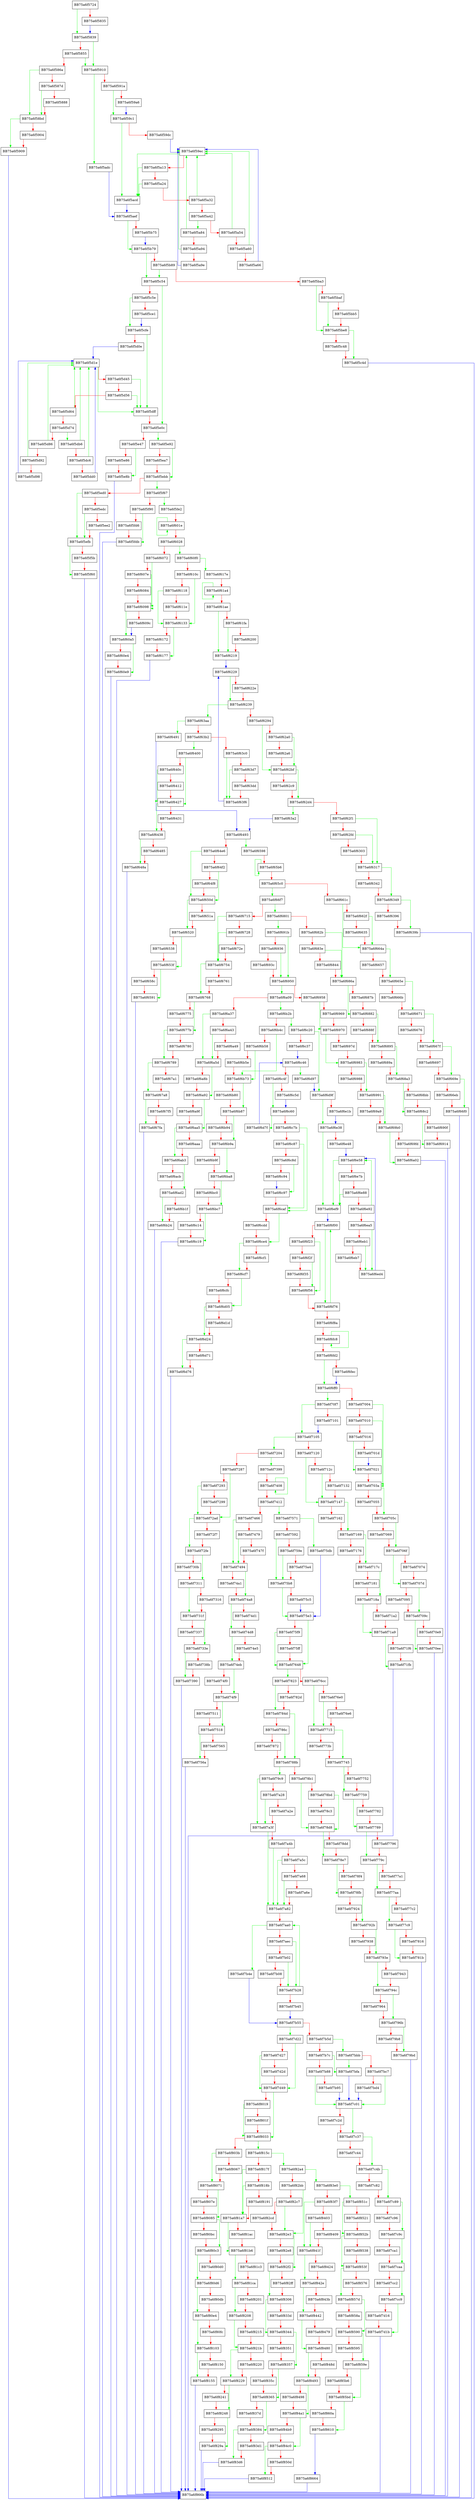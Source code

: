 digraph StartSandbox {
  node [shape="box"];
  graph [splines=ortho];
  BB75a6f5724 -> BB75a6f5839 [color="green"];
  BB75a6f5724 -> BB75a6f5835 [color="red"];
  BB75a6f5835 -> BB75a6f5839 [color="blue"];
  BB75a6f5839 -> BB75a6f5910 [color="green"];
  BB75a6f5839 -> BB75a6f5855 [color="red"];
  BB75a6f5855 -> BB75a6f5910 [color="green"];
  BB75a6f5855 -> BB75a6f586a [color="red"];
  BB75a6f586a -> BB75a6f58bd [color="green"];
  BB75a6f586a -> BB75a6f587d [color="red"];
  BB75a6f587d -> BB75a6f58bd [color="green"];
  BB75a6f587d -> BB75a6f5888 [color="red"];
  BB75a6f5888 -> BB75a6f58bd [color="red"];
  BB75a6f58bd -> BB75a6f5909 [color="green"];
  BB75a6f58bd -> BB75a6f5904 [color="red"];
  BB75a6f5904 -> BB75a6f5909 [color="red"];
  BB75a6f5909 -> BB75a6f866b [color="blue"];
  BB75a6f5910 -> BB75a6f5adc [color="green"];
  BB75a6f5910 -> BB75a6f591a [color="red"];
  BB75a6f591a -> BB75a6f59c1 [color="green"];
  BB75a6f591a -> BB75a6f59a6 [color="red"];
  BB75a6f59a6 -> BB75a6f59c1 [color="blue"];
  BB75a6f59c1 -> BB75a6f5acd [color="green"];
  BB75a6f59c1 -> BB75a6f59dc [color="red"];
  BB75a6f59dc -> BB75a6f59ec [color="blue"];
  BB75a6f59ec -> BB75a6f5acd [color="green"];
  BB75a6f59ec -> BB75a6f5a13 [color="red"];
  BB75a6f5a13 -> BB75a6f5acd [color="green"];
  BB75a6f5a13 -> BB75a6f5a24 [color="red"];
  BB75a6f5a24 -> BB75a6f5acd [color="green"];
  BB75a6f5a24 -> BB75a6f5a32 [color="red"];
  BB75a6f5a32 -> BB75a6f59ec [color="green"];
  BB75a6f5a32 -> BB75a6f5a42 [color="red"];
  BB75a6f5a42 -> BB75a6f5a84 [color="green"];
  BB75a6f5a42 -> BB75a6f5a54 [color="red"];
  BB75a6f5a54 -> BB75a6f59ec [color="green"];
  BB75a6f5a54 -> BB75a6f5a60 [color="red"];
  BB75a6f5a60 -> BB75a6f59ec [color="green"];
  BB75a6f5a60 -> BB75a6f5a66 [color="red"];
  BB75a6f5a66 -> BB75a6f59ec [color="blue"];
  BB75a6f5a84 -> BB75a6f59ec [color="green"];
  BB75a6f5a84 -> BB75a6f5a94 [color="red"];
  BB75a6f5a94 -> BB75a6f59ec [color="green"];
  BB75a6f5a94 -> BB75a6f5a9e [color="red"];
  BB75a6f5a9e -> BB75a6f59ec [color="blue"];
  BB75a6f5acd -> BB75a6f5aef [color="blue"];
  BB75a6f5adc -> BB75a6f5aef [color="blue"];
  BB75a6f5aef -> BB75a6f5b79 [color="green"];
  BB75a6f5aef -> BB75a6f5b75 [color="red"];
  BB75a6f5b75 -> BB75a6f5b79 [color="blue"];
  BB75a6f5b79 -> BB75a6f5c54 [color="green"];
  BB75a6f5b79 -> BB75a6f5b89 [color="red"];
  BB75a6f5b89 -> BB75a6f5c54 [color="green"];
  BB75a6f5b89 -> BB75a6f5ba3 [color="red"];
  BB75a6f5ba3 -> BB75a6f5be8 [color="green"];
  BB75a6f5ba3 -> BB75a6f5baf [color="red"];
  BB75a6f5baf -> BB75a6f5be8 [color="green"];
  BB75a6f5baf -> BB75a6f5bb5 [color="red"];
  BB75a6f5bb5 -> BB75a6f5be8 [color="red"];
  BB75a6f5be8 -> BB75a6f5c4d [color="green"];
  BB75a6f5be8 -> BB75a6f5c48 [color="red"];
  BB75a6f5c48 -> BB75a6f5c4d [color="red"];
  BB75a6f5c4d -> BB75a6f866b [color="blue"];
  BB75a6f5c54 -> BB75a6f5e0c [color="green"];
  BB75a6f5c54 -> BB75a6f5c5e [color="red"];
  BB75a6f5c5e -> BB75a6f5cfe [color="green"];
  BB75a6f5c5e -> BB75a6f5ce1 [color="red"];
  BB75a6f5ce1 -> BB75a6f5cfe [color="blue"];
  BB75a6f5cfe -> BB75a6f5dff [color="green"];
  BB75a6f5cfe -> BB75a6f5d0e [color="red"];
  BB75a6f5d0e -> BB75a6f5d1e [color="blue"];
  BB75a6f5d1e -> BB75a6f5dff [color="green"];
  BB75a6f5d1e -> BB75a6f5d45 [color="red"];
  BB75a6f5d45 -> BB75a6f5dff [color="green"];
  BB75a6f5d45 -> BB75a6f5d56 [color="red"];
  BB75a6f5d56 -> BB75a6f5dff [color="green"];
  BB75a6f5d56 -> BB75a6f5d64 [color="red"];
  BB75a6f5d64 -> BB75a6f5d1e [color="green"];
  BB75a6f5d64 -> BB75a6f5d74 [color="red"];
  BB75a6f5d74 -> BB75a6f5db6 [color="green"];
  BB75a6f5d74 -> BB75a6f5d86 [color="red"];
  BB75a6f5d86 -> BB75a6f5d1e [color="green"];
  BB75a6f5d86 -> BB75a6f5d92 [color="red"];
  BB75a6f5d92 -> BB75a6f5d1e [color="green"];
  BB75a6f5d92 -> BB75a6f5d98 [color="red"];
  BB75a6f5d98 -> BB75a6f5d1e [color="blue"];
  BB75a6f5db6 -> BB75a6f5d1e [color="green"];
  BB75a6f5db6 -> BB75a6f5dc6 [color="red"];
  BB75a6f5dc6 -> BB75a6f5d1e [color="green"];
  BB75a6f5dc6 -> BB75a6f5dd0 [color="red"];
  BB75a6f5dd0 -> BB75a6f5d1e [color="blue"];
  BB75a6f5dff -> BB75a6f5e0c [color="red"];
  BB75a6f5e0c -> BB75a6f5e92 [color="green"];
  BB75a6f5e0c -> BB75a6f5e47 [color="red"];
  BB75a6f5e47 -> BB75a6f5e8b [color="green"];
  BB75a6f5e47 -> BB75a6f5e86 [color="red"];
  BB75a6f5e86 -> BB75a6f5e8b [color="red"];
  BB75a6f5e8b -> BB75a6f866b [color="blue"];
  BB75a6f5e92 -> BB75a6f5ebb [color="green"];
  BB75a6f5e92 -> BB75a6f5ea7 [color="red"];
  BB75a6f5ea7 -> BB75a6f5ebb [color="red"];
  BB75a6f5ebb -> BB75a6f5f67 [color="green"];
  BB75a6f5ebb -> BB75a6f5ed0 [color="red"];
  BB75a6f5ed0 -> BB75a6f5efb [color="green"];
  BB75a6f5ed0 -> BB75a6f5edc [color="red"];
  BB75a6f5edc -> BB75a6f5efb [color="green"];
  BB75a6f5edc -> BB75a6f5ee2 [color="red"];
  BB75a6f5ee2 -> BB75a6f5efb [color="red"];
  BB75a6f5efb -> BB75a6f5f60 [color="green"];
  BB75a6f5efb -> BB75a6f5f5b [color="red"];
  BB75a6f5f5b -> BB75a6f5f60 [color="red"];
  BB75a6f5f60 -> BB75a6f866b [color="blue"];
  BB75a6f5f67 -> BB75a6f5fe2 [color="green"];
  BB75a6f5f67 -> BB75a6f5f90 [color="red"];
  BB75a6f5f90 -> BB75a6f5fdb [color="green"];
  BB75a6f5f90 -> BB75a6f5fd6 [color="red"];
  BB75a6f5fd6 -> BB75a6f5fdb [color="red"];
  BB75a6f5fdb -> BB75a6f866b [color="blue"];
  BB75a6f5fe2 -> BB75a6f601e [color="red"];
  BB75a6f601e -> BB75a6f601e [color="green"];
  BB75a6f601e -> BB75a6f6028 [color="red"];
  BB75a6f6028 -> BB75a6f60f0 [color="green"];
  BB75a6f6028 -> BB75a6f6072 [color="red"];
  BB75a6f6072 -> BB75a6f6098 [color="green"];
  BB75a6f6072 -> BB75a6f607e [color="red"];
  BB75a6f607e -> BB75a6f6098 [color="green"];
  BB75a6f607e -> BB75a6f6084 [color="red"];
  BB75a6f6084 -> BB75a6f6098 [color="red"];
  BB75a6f6098 -> BB75a6f60a5 [color="green"];
  BB75a6f6098 -> BB75a6f609c [color="red"];
  BB75a6f609c -> BB75a6f60a5 [color="blue"];
  BB75a6f60a5 -> BB75a6f60e9 [color="green"];
  BB75a6f60a5 -> BB75a6f60e4 [color="red"];
  BB75a6f60e4 -> BB75a6f60e9 [color="red"];
  BB75a6f60e9 -> BB75a6f866b [color="blue"];
  BB75a6f60f0 -> BB75a6f617e [color="green"];
  BB75a6f60f0 -> BB75a6f610c [color="red"];
  BB75a6f610c -> BB75a6f6133 [color="green"];
  BB75a6f610c -> BB75a6f6118 [color="red"];
  BB75a6f6118 -> BB75a6f6133 [color="green"];
  BB75a6f6118 -> BB75a6f611e [color="red"];
  BB75a6f611e -> BB75a6f6133 [color="red"];
  BB75a6f6133 -> BB75a6f6177 [color="green"];
  BB75a6f6133 -> BB75a6f6172 [color="red"];
  BB75a6f6172 -> BB75a6f6177 [color="red"];
  BB75a6f6177 -> BB75a6f866b [color="blue"];
  BB75a6f617e -> BB75a6f61a4 [color="red"];
  BB75a6f61a4 -> BB75a6f61a4 [color="green"];
  BB75a6f61a4 -> BB75a6f61ae [color="red"];
  BB75a6f61ae -> BB75a6f6219 [color="green"];
  BB75a6f61ae -> BB75a6f61fa [color="red"];
  BB75a6f61fa -> BB75a6f6219 [color="green"];
  BB75a6f61fa -> BB75a6f6200 [color="red"];
  BB75a6f6200 -> BB75a6f6219 [color="red"];
  BB75a6f6219 -> BB75a6f6229 [color="blue"];
  BB75a6f6229 -> BB75a6f6239 [color="green"];
  BB75a6f6229 -> BB75a6f622e [color="red"];
  BB75a6f622e -> BB75a6f6239 [color="red"];
  BB75a6f6239 -> BB75a6f63aa [color="green"];
  BB75a6f6239 -> BB75a6f6294 [color="red"];
  BB75a6f6294 -> BB75a6f62bf [color="green"];
  BB75a6f6294 -> BB75a6f62a0 [color="red"];
  BB75a6f62a0 -> BB75a6f62bf [color="green"];
  BB75a6f62a0 -> BB75a6f62a6 [color="red"];
  BB75a6f62a6 -> BB75a6f62bf [color="red"];
  BB75a6f62bf -> BB75a6f62d4 [color="green"];
  BB75a6f62bf -> BB75a6f62c9 [color="red"];
  BB75a6f62c9 -> BB75a6f62d4 [color="red"];
  BB75a6f62d4 -> BB75a6f63a2 [color="green"];
  BB75a6f62d4 -> BB75a6f62f1 [color="red"];
  BB75a6f62f1 -> BB75a6f6317 [color="green"];
  BB75a6f62f1 -> BB75a6f62fd [color="red"];
  BB75a6f62fd -> BB75a6f6317 [color="green"];
  BB75a6f62fd -> BB75a6f6303 [color="red"];
  BB75a6f6303 -> BB75a6f6317 [color="red"];
  BB75a6f6317 -> BB75a6f6349 [color="green"];
  BB75a6f6317 -> BB75a6f6342 [color="red"];
  BB75a6f6342 -> BB75a6f6349 [color="red"];
  BB75a6f6349 -> BB75a6f639b [color="green"];
  BB75a6f6349 -> BB75a6f6396 [color="red"];
  BB75a6f6396 -> BB75a6f639b [color="red"];
  BB75a6f639b -> BB75a6f866b [color="blue"];
  BB75a6f63a2 -> BB75a6f6493 [color="blue"];
  BB75a6f63aa -> BB75a6f6491 [color="green"];
  BB75a6f63aa -> BB75a6f63b2 [color="red"];
  BB75a6f63b2 -> BB75a6f6400 [color="green"];
  BB75a6f63b2 -> BB75a6f63c0 [color="red"];
  BB75a6f63c0 -> BB75a6f63f6 [color="green"];
  BB75a6f63c0 -> BB75a6f63d7 [color="red"];
  BB75a6f63d7 -> BB75a6f63f6 [color="green"];
  BB75a6f63d7 -> BB75a6f63dd [color="red"];
  BB75a6f63dd -> BB75a6f63f6 [color="red"];
  BB75a6f63f6 -> BB75a6f6229 [color="blue"];
  BB75a6f6400 -> BB75a6f6427 [color="green"];
  BB75a6f6400 -> BB75a6f640c [color="red"];
  BB75a6f640c -> BB75a6f6427 [color="green"];
  BB75a6f640c -> BB75a6f6412 [color="red"];
  BB75a6f6412 -> BB75a6f6427 [color="red"];
  BB75a6f6427 -> BB75a6f6438 [color="green"];
  BB75a6f6427 -> BB75a6f6431 [color="red"];
  BB75a6f6431 -> BB75a6f6438 [color="red"];
  BB75a6f6438 -> BB75a6f648a [color="green"];
  BB75a6f6438 -> BB75a6f6485 [color="red"];
  BB75a6f6485 -> BB75a6f648a [color="red"];
  BB75a6f648a -> BB75a6f866b [color="blue"];
  BB75a6f6491 -> BB75a6f6493 [color="blue"];
  BB75a6f6493 -> BB75a6f6598 [color="green"];
  BB75a6f6493 -> BB75a6f64e6 [color="red"];
  BB75a6f64e6 -> BB75a6f650d [color="green"];
  BB75a6f64e6 -> BB75a6f64f2 [color="red"];
  BB75a6f64f2 -> BB75a6f650d [color="green"];
  BB75a6f64f2 -> BB75a6f64f8 [color="red"];
  BB75a6f64f8 -> BB75a6f650d [color="red"];
  BB75a6f650d -> BB75a6f6520 [color="green"];
  BB75a6f650d -> BB75a6f651a [color="red"];
  BB75a6f651a -> BB75a6f6520 [color="red"];
  BB75a6f6520 -> BB75a6f653f [color="green"];
  BB75a6f6520 -> BB75a6f6538 [color="red"];
  BB75a6f6538 -> BB75a6f653f [color="red"];
  BB75a6f653f -> BB75a6f6591 [color="green"];
  BB75a6f653f -> BB75a6f658c [color="red"];
  BB75a6f658c -> BB75a6f6591 [color="red"];
  BB75a6f6591 -> BB75a6f866b [color="blue"];
  BB75a6f6598 -> BB75a6f65b6 [color="red"];
  BB75a6f65b6 -> BB75a6f65b6 [color="green"];
  BB75a6f65b6 -> BB75a6f65c0 [color="red"];
  BB75a6f65c0 -> BB75a6f66f7 [color="green"];
  BB75a6f65c0 -> BB75a6f661c [color="red"];
  BB75a6f661c -> BB75a6f664a [color="green"];
  BB75a6f661c -> BB75a6f662f [color="red"];
  BB75a6f662f -> BB75a6f664a [color="green"];
  BB75a6f662f -> BB75a6f6635 [color="red"];
  BB75a6f6635 -> BB75a6f664a [color="red"];
  BB75a6f664a -> BB75a6f665e [color="green"];
  BB75a6f664a -> BB75a6f6657 [color="red"];
  BB75a6f6657 -> BB75a6f665e [color="red"];
  BB75a6f665e -> BB75a6f6671 [color="green"];
  BB75a6f665e -> BB75a6f666b [color="red"];
  BB75a6f666b -> BB75a6f6671 [color="red"];
  BB75a6f6671 -> BB75a6f667f [color="green"];
  BB75a6f6671 -> BB75a6f6676 [color="red"];
  BB75a6f6676 -> BB75a6f667f [color="red"];
  BB75a6f667f -> BB75a6f669e [color="green"];
  BB75a6f667f -> BB75a6f6697 [color="red"];
  BB75a6f6697 -> BB75a6f669e [color="red"];
  BB75a6f669e -> BB75a6f66f0 [color="green"];
  BB75a6f669e -> BB75a6f66eb [color="red"];
  BB75a6f66eb -> BB75a6f66f0 [color="red"];
  BB75a6f66f0 -> BB75a6f866b [color="blue"];
  BB75a6f66f7 -> BB75a6f6801 [color="green"];
  BB75a6f66f7 -> BB75a6f6715 [color="red"];
  BB75a6f6715 -> BB75a6f6754 [color="green"];
  BB75a6f6715 -> BB75a6f6728 [color="red"];
  BB75a6f6728 -> BB75a6f6754 [color="green"];
  BB75a6f6728 -> BB75a6f672e [color="red"];
  BB75a6f672e -> BB75a6f6754 [color="red"];
  BB75a6f6754 -> BB75a6f6768 [color="green"];
  BB75a6f6754 -> BB75a6f6761 [color="red"];
  BB75a6f6761 -> BB75a6f6768 [color="red"];
  BB75a6f6768 -> BB75a6f677b [color="green"];
  BB75a6f6768 -> BB75a6f6775 [color="red"];
  BB75a6f6775 -> BB75a6f677b [color="red"];
  BB75a6f677b -> BB75a6f6789 [color="green"];
  BB75a6f677b -> BB75a6f6780 [color="red"];
  BB75a6f6780 -> BB75a6f6789 [color="red"];
  BB75a6f6789 -> BB75a6f67a8 [color="green"];
  BB75a6f6789 -> BB75a6f67a1 [color="red"];
  BB75a6f67a1 -> BB75a6f67a8 [color="red"];
  BB75a6f67a8 -> BB75a6f67fa [color="green"];
  BB75a6f67a8 -> BB75a6f67f5 [color="red"];
  BB75a6f67f5 -> BB75a6f67fa [color="red"];
  BB75a6f67fa -> BB75a6f866b [color="blue"];
  BB75a6f6801 -> BB75a6f691b [color="green"];
  BB75a6f6801 -> BB75a6f682b [color="red"];
  BB75a6f682b -> BB75a6f686a [color="green"];
  BB75a6f682b -> BB75a6f683e [color="red"];
  BB75a6f683e -> BB75a6f686a [color="green"];
  BB75a6f683e -> BB75a6f6844 [color="red"];
  BB75a6f6844 -> BB75a6f686a [color="red"];
  BB75a6f686a -> BB75a6f6882 [color="green"];
  BB75a6f686a -> BB75a6f687b [color="red"];
  BB75a6f687b -> BB75a6f6882 [color="red"];
  BB75a6f6882 -> BB75a6f6895 [color="green"];
  BB75a6f6882 -> BB75a6f688f [color="red"];
  BB75a6f688f -> BB75a6f6895 [color="red"];
  BB75a6f6895 -> BB75a6f68a3 [color="green"];
  BB75a6f6895 -> BB75a6f689a [color="red"];
  BB75a6f689a -> BB75a6f68a3 [color="red"];
  BB75a6f68a3 -> BB75a6f68c2 [color="green"];
  BB75a6f68a3 -> BB75a6f68bb [color="red"];
  BB75a6f68bb -> BB75a6f68c2 [color="red"];
  BB75a6f68c2 -> BB75a6f6914 [color="green"];
  BB75a6f68c2 -> BB75a6f690f [color="red"];
  BB75a6f690f -> BB75a6f6914 [color="red"];
  BB75a6f6914 -> BB75a6f866b [color="blue"];
  BB75a6f691b -> BB75a6f6950 [color="green"];
  BB75a6f691b -> BB75a6f6936 [color="red"];
  BB75a6f6936 -> BB75a6f6950 [color="green"];
  BB75a6f6936 -> BB75a6f693c [color="red"];
  BB75a6f693c -> BB75a6f6950 [color="red"];
  BB75a6f6950 -> BB75a6f6a09 [color="green"];
  BB75a6f6950 -> BB75a6f6958 [color="red"];
  BB75a6f6958 -> BB75a6f6970 [color="green"];
  BB75a6f6958 -> BB75a6f6969 [color="red"];
  BB75a6f6969 -> BB75a6f6970 [color="red"];
  BB75a6f6970 -> BB75a6f6983 [color="green"];
  BB75a6f6970 -> BB75a6f697d [color="red"];
  BB75a6f697d -> BB75a6f6983 [color="red"];
  BB75a6f6983 -> BB75a6f6991 [color="green"];
  BB75a6f6983 -> BB75a6f6988 [color="red"];
  BB75a6f6988 -> BB75a6f6991 [color="red"];
  BB75a6f6991 -> BB75a6f69b0 [color="green"];
  BB75a6f6991 -> BB75a6f69a9 [color="red"];
  BB75a6f69a9 -> BB75a6f69b0 [color="red"];
  BB75a6f69b0 -> BB75a6f6a02 [color="green"];
  BB75a6f69b0 -> BB75a6f69fd [color="red"];
  BB75a6f69fd -> BB75a6f6a02 [color="red"];
  BB75a6f6a02 -> BB75a6f866b [color="blue"];
  BB75a6f6a09 -> BB75a6f6b2b [color="green"];
  BB75a6f6a09 -> BB75a6f6a37 [color="red"];
  BB75a6f6a37 -> BB75a6f6a5d [color="green"];
  BB75a6f6a37 -> BB75a6f6a43 [color="red"];
  BB75a6f6a43 -> BB75a6f6a5d [color="green"];
  BB75a6f6a43 -> BB75a6f6a49 [color="red"];
  BB75a6f6a49 -> BB75a6f6a5d [color="red"];
  BB75a6f6a5d -> BB75a6f6a92 [color="green"];
  BB75a6f6a5d -> BB75a6f6a8b [color="red"];
  BB75a6f6a8b -> BB75a6f6a92 [color="red"];
  BB75a6f6a92 -> BB75a6f6aa5 [color="green"];
  BB75a6f6a92 -> BB75a6f6a9f [color="red"];
  BB75a6f6a9f -> BB75a6f6aa5 [color="red"];
  BB75a6f6aa5 -> BB75a6f6ab3 [color="green"];
  BB75a6f6aa5 -> BB75a6f6aaa [color="red"];
  BB75a6f6aaa -> BB75a6f6ab3 [color="red"];
  BB75a6f6ab3 -> BB75a6f6ad2 [color="green"];
  BB75a6f6ab3 -> BB75a6f6acb [color="red"];
  BB75a6f6acb -> BB75a6f6ad2 [color="red"];
  BB75a6f6ad2 -> BB75a6f6b24 [color="green"];
  BB75a6f6ad2 -> BB75a6f6b1f [color="red"];
  BB75a6f6b1f -> BB75a6f6b24 [color="red"];
  BB75a6f6b24 -> BB75a6f866b [color="blue"];
  BB75a6f6b2b -> BB75a6f6c20 [color="green"];
  BB75a6f6b2b -> BB75a6f6b4c [color="red"];
  BB75a6f6b4c -> BB75a6f6b73 [color="green"];
  BB75a6f6b4c -> BB75a6f6b58 [color="red"];
  BB75a6f6b58 -> BB75a6f6b73 [color="green"];
  BB75a6f6b58 -> BB75a6f6b5e [color="red"];
  BB75a6f6b5e -> BB75a6f6b73 [color="red"];
  BB75a6f6b73 -> BB75a6f6b87 [color="green"];
  BB75a6f6b73 -> BB75a6f6b80 [color="red"];
  BB75a6f6b80 -> BB75a6f6b87 [color="red"];
  BB75a6f6b87 -> BB75a6f6b9a [color="green"];
  BB75a6f6b87 -> BB75a6f6b94 [color="red"];
  BB75a6f6b94 -> BB75a6f6b9a [color="red"];
  BB75a6f6b9a -> BB75a6f6ba8 [color="green"];
  BB75a6f6b9a -> BB75a6f6b9f [color="red"];
  BB75a6f6b9f -> BB75a6f6ba8 [color="red"];
  BB75a6f6ba8 -> BB75a6f6bc7 [color="green"];
  BB75a6f6ba8 -> BB75a6f6bc0 [color="red"];
  BB75a6f6bc0 -> BB75a6f6bc7 [color="red"];
  BB75a6f6bc7 -> BB75a6f6c19 [color="green"];
  BB75a6f6bc7 -> BB75a6f6c14 [color="red"];
  BB75a6f6c14 -> BB75a6f6c19 [color="red"];
  BB75a6f6c19 -> BB75a6f866b [color="blue"];
  BB75a6f6c20 -> BB75a6f6d9f [color="green"];
  BB75a6f6c20 -> BB75a6f6c37 [color="red"];
  BB75a6f6c37 -> BB75a6f6c46 [color="blue"];
  BB75a6f6c46 -> BB75a6f6d97 [color="green"];
  BB75a6f6c46 -> BB75a6f6c4f [color="red"];
  BB75a6f6c4f -> BB75a6f6c60 [color="green"];
  BB75a6f6c4f -> BB75a6f6c5d [color="red"];
  BB75a6f6c5d -> BB75a6f6c60 [color="blue"];
  BB75a6f6c60 -> BB75a6f6d7f [color="green"];
  BB75a6f6c60 -> BB75a6f6c7b [color="red"];
  BB75a6f6c7b -> BB75a6f6caf [color="green"];
  BB75a6f6c7b -> BB75a6f6c87 [color="red"];
  BB75a6f6c87 -> BB75a6f6caf [color="green"];
  BB75a6f6c87 -> BB75a6f6c8d [color="red"];
  BB75a6f6c8d -> BB75a6f6c97 [color="green"];
  BB75a6f6c8d -> BB75a6f6c94 [color="red"];
  BB75a6f6c94 -> BB75a6f6c97 [color="blue"];
  BB75a6f6c97 -> BB75a6f6caf [color="red"];
  BB75a6f6caf -> BB75a6f6ce4 [color="green"];
  BB75a6f6caf -> BB75a6f6cdd [color="red"];
  BB75a6f6cdd -> BB75a6f6ce4 [color="red"];
  BB75a6f6ce4 -> BB75a6f6cf7 [color="green"];
  BB75a6f6ce4 -> BB75a6f6cf1 [color="red"];
  BB75a6f6cf1 -> BB75a6f6cf7 [color="red"];
  BB75a6f6cf7 -> BB75a6f6d05 [color="green"];
  BB75a6f6cf7 -> BB75a6f6cfc [color="red"];
  BB75a6f6cfc -> BB75a6f6d05 [color="red"];
  BB75a6f6d05 -> BB75a6f6d24 [color="green"];
  BB75a6f6d05 -> BB75a6f6d1d [color="red"];
  BB75a6f6d1d -> BB75a6f6d24 [color="red"];
  BB75a6f6d24 -> BB75a6f6d76 [color="green"];
  BB75a6f6d24 -> BB75a6f6d71 [color="red"];
  BB75a6f6d71 -> BB75a6f6d76 [color="red"];
  BB75a6f6d76 -> BB75a6f866b [color="blue"];
  BB75a6f6d7f -> BB75a6f6c46 [color="blue"];
  BB75a6f6d97 -> BB75a6f6d9f [color="blue"];
  BB75a6f6d9f -> BB75a6f6e38 [color="green"];
  BB75a6f6d9f -> BB75a6f6e1b [color="red"];
  BB75a6f6e1b -> BB75a6f6e38 [color="blue"];
  BB75a6f6e38 -> BB75a6f6ef9 [color="green"];
  BB75a6f6e38 -> BB75a6f6e48 [color="red"];
  BB75a6f6e48 -> BB75a6f6e58 [color="blue"];
  BB75a6f6e58 -> BB75a6f6ef9 [color="green"];
  BB75a6f6e58 -> BB75a6f6e7b [color="red"];
  BB75a6f6e7b -> BB75a6f6ef9 [color="green"];
  BB75a6f6e7b -> BB75a6f6e88 [color="red"];
  BB75a6f6e88 -> BB75a6f6ef9 [color="green"];
  BB75a6f6e88 -> BB75a6f6e92 [color="red"];
  BB75a6f6e92 -> BB75a6f6e58 [color="green"];
  BB75a6f6e92 -> BB75a6f6ea5 [color="red"];
  BB75a6f6ea5 -> BB75a6f6ed4 [color="green"];
  BB75a6f6ea5 -> BB75a6f6eb1 [color="red"];
  BB75a6f6eb1 -> BB75a6f6ed4 [color="green"];
  BB75a6f6eb1 -> BB75a6f6eb7 [color="red"];
  BB75a6f6eb7 -> BB75a6f6ed4 [color="red"];
  BB75a6f6ed4 -> BB75a6f6e58 [color="blue"];
  BB75a6f6ef9 -> BB75a6f6f00 [color="blue"];
  BB75a6f6f00 -> BB75a6f6f76 [color="green"];
  BB75a6f6f00 -> BB75a6f6f23 [color="red"];
  BB75a6f6f23 -> BB75a6f6f56 [color="green"];
  BB75a6f6f23 -> BB75a6f6f2f [color="red"];
  BB75a6f6f2f -> BB75a6f6f56 [color="green"];
  BB75a6f6f2f -> BB75a6f6f35 [color="red"];
  BB75a6f6f35 -> BB75a6f6f56 [color="red"];
  BB75a6f6f56 -> BB75a6f6f76 [color="red"];
  BB75a6f6f76 -> BB75a6f6f00 [color="green"];
  BB75a6f6f76 -> BB75a6f6f8a [color="red"];
  BB75a6f6f8a -> BB75a6f6fc8 [color="red"];
  BB75a6f6fc8 -> BB75a6f6fc8 [color="green"];
  BB75a6f6fc8 -> BB75a6f6fd2 [color="red"];
  BB75a6f6fd2 -> BB75a6f6ff0 [color="green"];
  BB75a6f6fd2 -> BB75a6f6fec [color="red"];
  BB75a6f6fec -> BB75a6f6ff0 [color="blue"];
  BB75a6f6ff0 -> BB75a6f70f7 [color="green"];
  BB75a6f6ff0 -> BB75a6f7004 [color="red"];
  BB75a6f7004 -> BB75a6f703a [color="green"];
  BB75a6f7004 -> BB75a6f7010 [color="red"];
  BB75a6f7010 -> BB75a6f703a [color="green"];
  BB75a6f7010 -> BB75a6f7016 [color="red"];
  BB75a6f7016 -> BB75a6f7021 [color="green"];
  BB75a6f7016 -> BB75a6f701d [color="red"];
  BB75a6f701d -> BB75a6f7021 [color="blue"];
  BB75a6f7021 -> BB75a6f703a [color="red"];
  BB75a6f703a -> BB75a6f705c [color="green"];
  BB75a6f703a -> BB75a6f7055 [color="red"];
  BB75a6f7055 -> BB75a6f705c [color="red"];
  BB75a6f705c -> BB75a6f706f [color="green"];
  BB75a6f705c -> BB75a6f7069 [color="red"];
  BB75a6f7069 -> BB75a6f706f [color="red"];
  BB75a6f706f -> BB75a6f707d [color="green"];
  BB75a6f706f -> BB75a6f7074 [color="red"];
  BB75a6f7074 -> BB75a6f707d [color="red"];
  BB75a6f707d -> BB75a6f709c [color="green"];
  BB75a6f707d -> BB75a6f7095 [color="red"];
  BB75a6f7095 -> BB75a6f709c [color="red"];
  BB75a6f709c -> BB75a6f70ee [color="green"];
  BB75a6f709c -> BB75a6f70e9 [color="red"];
  BB75a6f70e9 -> BB75a6f70ee [color="red"];
  BB75a6f70ee -> BB75a6f866b [color="blue"];
  BB75a6f70f7 -> BB75a6f7105 [color="green"];
  BB75a6f70f7 -> BB75a6f7101 [color="red"];
  BB75a6f7101 -> BB75a6f7105 [color="blue"];
  BB75a6f7105 -> BB75a6f7204 [color="green"];
  BB75a6f7105 -> BB75a6f7120 [color="red"];
  BB75a6f7120 -> BB75a6f7147 [color="green"];
  BB75a6f7120 -> BB75a6f712c [color="red"];
  BB75a6f712c -> BB75a6f7147 [color="green"];
  BB75a6f712c -> BB75a6f7132 [color="red"];
  BB75a6f7132 -> BB75a6f7147 [color="red"];
  BB75a6f7147 -> BB75a6f7169 [color="green"];
  BB75a6f7147 -> BB75a6f7162 [color="red"];
  BB75a6f7162 -> BB75a6f7169 [color="red"];
  BB75a6f7169 -> BB75a6f717c [color="green"];
  BB75a6f7169 -> BB75a6f7176 [color="red"];
  BB75a6f7176 -> BB75a6f717c [color="red"];
  BB75a6f717c -> BB75a6f718a [color="green"];
  BB75a6f717c -> BB75a6f7181 [color="red"];
  BB75a6f7181 -> BB75a6f718a [color="red"];
  BB75a6f718a -> BB75a6f71a9 [color="green"];
  BB75a6f718a -> BB75a6f71a2 [color="red"];
  BB75a6f71a2 -> BB75a6f71a9 [color="red"];
  BB75a6f71a9 -> BB75a6f71fb [color="green"];
  BB75a6f71a9 -> BB75a6f71f6 [color="red"];
  BB75a6f71f6 -> BB75a6f71fb [color="red"];
  BB75a6f71fb -> BB75a6f866b [color="blue"];
  BB75a6f7204 -> BB75a6f7399 [color="green"];
  BB75a6f7204 -> BB75a6f7287 [color="red"];
  BB75a6f7287 -> BB75a6f72ad [color="green"];
  BB75a6f7287 -> BB75a6f7293 [color="red"];
  BB75a6f7293 -> BB75a6f72ad [color="green"];
  BB75a6f7293 -> BB75a6f7299 [color="red"];
  BB75a6f7299 -> BB75a6f72ad [color="red"];
  BB75a6f72ad -> BB75a6f72fe [color="green"];
  BB75a6f72ad -> BB75a6f72f7 [color="red"];
  BB75a6f72f7 -> BB75a6f72fe [color="red"];
  BB75a6f72fe -> BB75a6f7311 [color="green"];
  BB75a6f72fe -> BB75a6f730b [color="red"];
  BB75a6f730b -> BB75a6f7311 [color="red"];
  BB75a6f7311 -> BB75a6f731f [color="green"];
  BB75a6f7311 -> BB75a6f7316 [color="red"];
  BB75a6f7316 -> BB75a6f731f [color="red"];
  BB75a6f731f -> BB75a6f733e [color="green"];
  BB75a6f731f -> BB75a6f7337 [color="red"];
  BB75a6f7337 -> BB75a6f733e [color="red"];
  BB75a6f733e -> BB75a6f7390 [color="green"];
  BB75a6f733e -> BB75a6f738b [color="red"];
  BB75a6f738b -> BB75a6f7390 [color="red"];
  BB75a6f7390 -> BB75a6f866b [color="blue"];
  BB75a6f7399 -> BB75a6f7408 [color="red"];
  BB75a6f7408 -> BB75a6f7408 [color="green"];
  BB75a6f7408 -> BB75a6f7412 [color="red"];
  BB75a6f7412 -> BB75a6f7571 [color="green"];
  BB75a6f7412 -> BB75a6f7466 [color="red"];
  BB75a6f7466 -> BB75a6f7494 [color="green"];
  BB75a6f7466 -> BB75a6f7479 [color="red"];
  BB75a6f7479 -> BB75a6f7494 [color="green"];
  BB75a6f7479 -> BB75a6f747f [color="red"];
  BB75a6f747f -> BB75a6f7494 [color="red"];
  BB75a6f7494 -> BB75a6f74a8 [color="green"];
  BB75a6f7494 -> BB75a6f74a1 [color="red"];
  BB75a6f74a1 -> BB75a6f74a8 [color="red"];
  BB75a6f74a8 -> BB75a6f74d8 [color="green"];
  BB75a6f74a8 -> BB75a6f74d1 [color="red"];
  BB75a6f74d1 -> BB75a6f74d8 [color="red"];
  BB75a6f74d8 -> BB75a6f74eb [color="green"];
  BB75a6f74d8 -> BB75a6f74e5 [color="red"];
  BB75a6f74e5 -> BB75a6f74eb [color="red"];
  BB75a6f74eb -> BB75a6f74f9 [color="green"];
  BB75a6f74eb -> BB75a6f74f0 [color="red"];
  BB75a6f74f0 -> BB75a6f74f9 [color="red"];
  BB75a6f74f9 -> BB75a6f7518 [color="green"];
  BB75a6f74f9 -> BB75a6f7511 [color="red"];
  BB75a6f7511 -> BB75a6f7518 [color="red"];
  BB75a6f7518 -> BB75a6f756a [color="green"];
  BB75a6f7518 -> BB75a6f7565 [color="red"];
  BB75a6f7565 -> BB75a6f756a [color="red"];
  BB75a6f756a -> BB75a6f866b [color="blue"];
  BB75a6f7571 -> BB75a6f75db [color="green"];
  BB75a6f7571 -> BB75a6f7592 [color="red"];
  BB75a6f7592 -> BB75a6f75b8 [color="green"];
  BB75a6f7592 -> BB75a6f759e [color="red"];
  BB75a6f759e -> BB75a6f75b8 [color="green"];
  BB75a6f759e -> BB75a6f75a4 [color="red"];
  BB75a6f75a4 -> BB75a6f75b8 [color="red"];
  BB75a6f75b8 -> BB75a6f75e3 [color="green"];
  BB75a6f75b8 -> BB75a6f75c5 [color="red"];
  BB75a6f75c5 -> BB75a6f75e3 [color="blue"];
  BB75a6f75db -> BB75a6f75e3 [color="blue"];
  BB75a6f75e3 -> BB75a6f7648 [color="green"];
  BB75a6f75e3 -> BB75a6f75f9 [color="red"];
  BB75a6f75f9 -> BB75a6f7648 [color="green"];
  BB75a6f75f9 -> BB75a6f75ff [color="red"];
  BB75a6f75ff -> BB75a6f7648 [color="red"];
  BB75a6f7648 -> BB75a6f7823 [color="green"];
  BB75a6f7648 -> BB75a6f76cc [color="red"];
  BB75a6f76cc -> BB75a6f7715 [color="green"];
  BB75a6f76cc -> BB75a6f76e0 [color="red"];
  BB75a6f76e0 -> BB75a6f7715 [color="green"];
  BB75a6f76e0 -> BB75a6f76e6 [color="red"];
  BB75a6f76e6 -> BB75a6f7715 [color="red"];
  BB75a6f7715 -> BB75a6f7745 [color="green"];
  BB75a6f7715 -> BB75a6f773b [color="red"];
  BB75a6f773b -> BB75a6f7745 [color="red"];
  BB75a6f7745 -> BB75a6f7759 [color="green"];
  BB75a6f7745 -> BB75a6f7752 [color="red"];
  BB75a6f7752 -> BB75a6f7759 [color="red"];
  BB75a6f7759 -> BB75a6f7789 [color="green"];
  BB75a6f7759 -> BB75a6f7782 [color="red"];
  BB75a6f7782 -> BB75a6f7789 [color="red"];
  BB75a6f7789 -> BB75a6f779c [color="green"];
  BB75a6f7789 -> BB75a6f7796 [color="red"];
  BB75a6f7796 -> BB75a6f779c [color="red"];
  BB75a6f779c -> BB75a6f77aa [color="green"];
  BB75a6f779c -> BB75a6f77a1 [color="red"];
  BB75a6f77a1 -> BB75a6f77aa [color="red"];
  BB75a6f77aa -> BB75a6f77c9 [color="green"];
  BB75a6f77aa -> BB75a6f77c2 [color="red"];
  BB75a6f77c2 -> BB75a6f77c9 [color="red"];
  BB75a6f77c9 -> BB75a6f781b [color="green"];
  BB75a6f77c9 -> BB75a6f7816 [color="red"];
  BB75a6f7816 -> BB75a6f781b [color="red"];
  BB75a6f781b -> BB75a6f866b [color="blue"];
  BB75a6f7823 -> BB75a6f784d [color="green"];
  BB75a6f7823 -> BB75a6f782d [color="red"];
  BB75a6f782d -> BB75a6f784d [color="red"];
  BB75a6f784d -> BB75a6f788b [color="green"];
  BB75a6f784d -> BB75a6f786c [color="red"];
  BB75a6f786c -> BB75a6f788b [color="green"];
  BB75a6f786c -> BB75a6f7872 [color="red"];
  BB75a6f7872 -> BB75a6f788b [color="red"];
  BB75a6f788b -> BB75a6f79c9 [color="green"];
  BB75a6f788b -> BB75a6f78b1 [color="red"];
  BB75a6f78b1 -> BB75a6f78d8 [color="green"];
  BB75a6f78b1 -> BB75a6f78bd [color="red"];
  BB75a6f78bd -> BB75a6f78d8 [color="green"];
  BB75a6f78bd -> BB75a6f78c3 [color="red"];
  BB75a6f78c3 -> BB75a6f78d8 [color="red"];
  BB75a6f78d8 -> BB75a6f78e7 [color="green"];
  BB75a6f78d8 -> BB75a6f78dd [color="red"];
  BB75a6f78dd -> BB75a6f78e7 [color="red"];
  BB75a6f78e7 -> BB75a6f78fb [color="green"];
  BB75a6f78e7 -> BB75a6f78f4 [color="red"];
  BB75a6f78f4 -> BB75a6f78fb [color="red"];
  BB75a6f78fb -> BB75a6f792b [color="green"];
  BB75a6f78fb -> BB75a6f7924 [color="red"];
  BB75a6f7924 -> BB75a6f792b [color="red"];
  BB75a6f792b -> BB75a6f793e [color="green"];
  BB75a6f792b -> BB75a6f7938 [color="red"];
  BB75a6f7938 -> BB75a6f793e [color="red"];
  BB75a6f793e -> BB75a6f794c [color="green"];
  BB75a6f793e -> BB75a6f7943 [color="red"];
  BB75a6f7943 -> BB75a6f794c [color="red"];
  BB75a6f794c -> BB75a6f796b [color="green"];
  BB75a6f794c -> BB75a6f7964 [color="red"];
  BB75a6f7964 -> BB75a6f796b [color="red"];
  BB75a6f796b -> BB75a6f79bd [color="green"];
  BB75a6f796b -> BB75a6f79b8 [color="red"];
  BB75a6f79b8 -> BB75a6f79bd [color="red"];
  BB75a6f79bd -> BB75a6f866b [color="blue"];
  BB75a6f79c9 -> BB75a6f7a3f [color="green"];
  BB75a6f79c9 -> BB75a6f7a28 [color="red"];
  BB75a6f7a28 -> BB75a6f7a3f [color="green"];
  BB75a6f7a28 -> BB75a6f7a2e [color="red"];
  BB75a6f7a2e -> BB75a6f7a3f [color="red"];
  BB75a6f7a3f -> BB75a6f7a82 [color="green"];
  BB75a6f7a3f -> BB75a6f7a4b [color="red"];
  BB75a6f7a4b -> BB75a6f7a82 [color="green"];
  BB75a6f7a4b -> BB75a6f7a5c [color="red"];
  BB75a6f7a5c -> BB75a6f7a82 [color="green"];
  BB75a6f7a5c -> BB75a6f7a68 [color="red"];
  BB75a6f7a68 -> BB75a6f7a82 [color="green"];
  BB75a6f7a68 -> BB75a6f7a6e [color="red"];
  BB75a6f7a6e -> BB75a6f7a82 [color="red"];
  BB75a6f7a82 -> BB75a6f7aa0 [color="red"];
  BB75a6f7aa0 -> BB75a6f7b4e [color="green"];
  BB75a6f7aa0 -> BB75a6f7aec [color="red"];
  BB75a6f7aec -> BB75a6f7b28 [color="green"];
  BB75a6f7aec -> BB75a6f7b02 [color="red"];
  BB75a6f7b02 -> BB75a6f7b28 [color="green"];
  BB75a6f7b02 -> BB75a6f7b08 [color="red"];
  BB75a6f7b08 -> BB75a6f7b28 [color="red"];
  BB75a6f7b28 -> BB75a6f7aa0 [color="green"];
  BB75a6f7b28 -> BB75a6f7b45 [color="red"];
  BB75a6f7b45 -> BB75a6f7b55 [color="blue"];
  BB75a6f7b4e -> BB75a6f7b55 [color="blue"];
  BB75a6f7b55 -> BB75a6f7d22 [color="green"];
  BB75a6f7b55 -> BB75a6f7b5d [color="red"];
  BB75a6f7b5d -> BB75a6f7bbb [color="green"];
  BB75a6f7b5d -> BB75a6f7b7c [color="red"];
  BB75a6f7b7c -> BB75a6f7bfa [color="green"];
  BB75a6f7b7c -> BB75a6f7b88 [color="red"];
  BB75a6f7b88 -> BB75a6f7c01 [color="green"];
  BB75a6f7b88 -> BB75a6f7b95 [color="red"];
  BB75a6f7b95 -> BB75a6f7c01 [color="blue"];
  BB75a6f7bbb -> BB75a6f7bfa [color="green"];
  BB75a6f7bbb -> BB75a6f7bc7 [color="red"];
  BB75a6f7bc7 -> BB75a6f7c01 [color="green"];
  BB75a6f7bc7 -> BB75a6f7bd4 [color="red"];
  BB75a6f7bd4 -> BB75a6f7c01 [color="blue"];
  BB75a6f7bfa -> BB75a6f7c01 [color="blue"];
  BB75a6f7c01 -> BB75a6f7c37 [color="green"];
  BB75a6f7c01 -> BB75a6f7c2d [color="red"];
  BB75a6f7c2d -> BB75a6f7c37 [color="red"];
  BB75a6f7c37 -> BB75a6f7c4b [color="green"];
  BB75a6f7c37 -> BB75a6f7c44 [color="red"];
  BB75a6f7c44 -> BB75a6f7c4b [color="red"];
  BB75a6f7c4b -> BB75a6f7c89 [color="green"];
  BB75a6f7c4b -> BB75a6f7c82 [color="red"];
  BB75a6f7c82 -> BB75a6f7c89 [color="red"];
  BB75a6f7c89 -> BB75a6f7c9c [color="green"];
  BB75a6f7c89 -> BB75a6f7c96 [color="red"];
  BB75a6f7c96 -> BB75a6f7c9c [color="red"];
  BB75a6f7c9c -> BB75a6f7caa [color="green"];
  BB75a6f7c9c -> BB75a6f7ca1 [color="red"];
  BB75a6f7ca1 -> BB75a6f7caa [color="red"];
  BB75a6f7caa -> BB75a6f7cc9 [color="green"];
  BB75a6f7caa -> BB75a6f7cc2 [color="red"];
  BB75a6f7cc2 -> BB75a6f7cc9 [color="red"];
  BB75a6f7cc9 -> BB75a6f7d1b [color="green"];
  BB75a6f7cc9 -> BB75a6f7d16 [color="red"];
  BB75a6f7d16 -> BB75a6f7d1b [color="red"];
  BB75a6f7d1b -> BB75a6f866b [color="blue"];
  BB75a6f7d22 -> BB75a6f7d49 [color="green"];
  BB75a6f7d22 -> BB75a6f7d27 [color="red"];
  BB75a6f7d27 -> BB75a6f7d49 [color="green"];
  BB75a6f7d27 -> BB75a6f7d2d [color="red"];
  BB75a6f7d2d -> BB75a6f7d49 [color="red"];
  BB75a6f7d49 -> BB75a6f8033 [color="green"];
  BB75a6f7d49 -> BB75a6f8019 [color="red"];
  BB75a6f8019 -> BB75a6f8033 [color="green"];
  BB75a6f8019 -> BB75a6f801f [color="red"];
  BB75a6f801f -> BB75a6f8033 [color="red"];
  BB75a6f8033 -> BB75a6f815c [color="green"];
  BB75a6f8033 -> BB75a6f803b [color="red"];
  BB75a6f803b -> BB75a6f8071 [color="green"];
  BB75a6f803b -> BB75a6f8067 [color="red"];
  BB75a6f8067 -> BB75a6f8071 [color="red"];
  BB75a6f8071 -> BB75a6f8085 [color="green"];
  BB75a6f8071 -> BB75a6f807e [color="red"];
  BB75a6f807e -> BB75a6f8085 [color="red"];
  BB75a6f8085 -> BB75a6f80c3 [color="green"];
  BB75a6f8085 -> BB75a6f80bc [color="red"];
  BB75a6f80bc -> BB75a6f80c3 [color="red"];
  BB75a6f80c3 -> BB75a6f80d6 [color="green"];
  BB75a6f80c3 -> BB75a6f80d0 [color="red"];
  BB75a6f80d0 -> BB75a6f80d6 [color="red"];
  BB75a6f80d6 -> BB75a6f80e4 [color="green"];
  BB75a6f80d6 -> BB75a6f80db [color="red"];
  BB75a6f80db -> BB75a6f80e4 [color="red"];
  BB75a6f80e4 -> BB75a6f8103 [color="green"];
  BB75a6f80e4 -> BB75a6f80fc [color="red"];
  BB75a6f80fc -> BB75a6f8103 [color="red"];
  BB75a6f8103 -> BB75a6f8155 [color="green"];
  BB75a6f8103 -> BB75a6f8150 [color="red"];
  BB75a6f8150 -> BB75a6f8155 [color="red"];
  BB75a6f8155 -> BB75a6f866b [color="blue"];
  BB75a6f815c -> BB75a6f82a4 [color="green"];
  BB75a6f815c -> BB75a6f817f [color="red"];
  BB75a6f817f -> BB75a6f81a7 [color="green"];
  BB75a6f817f -> BB75a6f818b [color="red"];
  BB75a6f818b -> BB75a6f81a7 [color="green"];
  BB75a6f818b -> BB75a6f8191 [color="red"];
  BB75a6f8191 -> BB75a6f81a7 [color="red"];
  BB75a6f81a7 -> BB75a6f81b6 [color="green"];
  BB75a6f81a7 -> BB75a6f81ac [color="red"];
  BB75a6f81ac -> BB75a6f81b6 [color="red"];
  BB75a6f81b6 -> BB75a6f81ca [color="green"];
  BB75a6f81b6 -> BB75a6f81c3 [color="red"];
  BB75a6f81c3 -> BB75a6f81ca [color="red"];
  BB75a6f81ca -> BB75a6f8208 [color="green"];
  BB75a6f81ca -> BB75a6f8201 [color="red"];
  BB75a6f8201 -> BB75a6f8208 [color="red"];
  BB75a6f8208 -> BB75a6f821b [color="green"];
  BB75a6f8208 -> BB75a6f8215 [color="red"];
  BB75a6f8215 -> BB75a6f821b [color="red"];
  BB75a6f821b -> BB75a6f8229 [color="green"];
  BB75a6f821b -> BB75a6f8220 [color="red"];
  BB75a6f8220 -> BB75a6f8229 [color="red"];
  BB75a6f8229 -> BB75a6f8248 [color="green"];
  BB75a6f8229 -> BB75a6f8241 [color="red"];
  BB75a6f8241 -> BB75a6f8248 [color="red"];
  BB75a6f8248 -> BB75a6f829a [color="green"];
  BB75a6f8248 -> BB75a6f8295 [color="red"];
  BB75a6f8295 -> BB75a6f829a [color="red"];
  BB75a6f829a -> BB75a6f866b [color="blue"];
  BB75a6f82a4 -> BB75a6f83e0 [color="green"];
  BB75a6f82a4 -> BB75a6f82bb [color="red"];
  BB75a6f82bb -> BB75a6f82e3 [color="green"];
  BB75a6f82bb -> BB75a6f82c7 [color="red"];
  BB75a6f82c7 -> BB75a6f82e3 [color="green"];
  BB75a6f82c7 -> BB75a6f82cd [color="red"];
  BB75a6f82cd -> BB75a6f82e3 [color="red"];
  BB75a6f82e3 -> BB75a6f82f2 [color="green"];
  BB75a6f82e3 -> BB75a6f82e8 [color="red"];
  BB75a6f82e8 -> BB75a6f82f2 [color="red"];
  BB75a6f82f2 -> BB75a6f8306 [color="green"];
  BB75a6f82f2 -> BB75a6f82ff [color="red"];
  BB75a6f82ff -> BB75a6f8306 [color="red"];
  BB75a6f8306 -> BB75a6f8344 [color="green"];
  BB75a6f8306 -> BB75a6f833d [color="red"];
  BB75a6f833d -> BB75a6f8344 [color="red"];
  BB75a6f8344 -> BB75a6f8357 [color="green"];
  BB75a6f8344 -> BB75a6f8351 [color="red"];
  BB75a6f8351 -> BB75a6f8357 [color="red"];
  BB75a6f8357 -> BB75a6f8365 [color="green"];
  BB75a6f8357 -> BB75a6f835c [color="red"];
  BB75a6f835c -> BB75a6f8365 [color="red"];
  BB75a6f8365 -> BB75a6f8384 [color="green"];
  BB75a6f8365 -> BB75a6f837d [color="red"];
  BB75a6f837d -> BB75a6f8384 [color="red"];
  BB75a6f8384 -> BB75a6f83d6 [color="green"];
  BB75a6f8384 -> BB75a6f83d1 [color="red"];
  BB75a6f83d1 -> BB75a6f83d6 [color="red"];
  BB75a6f83d6 -> BB75a6f866b [color="blue"];
  BB75a6f83e0 -> BB75a6f851c [color="green"];
  BB75a6f83e0 -> BB75a6f83f7 [color="red"];
  BB75a6f83f7 -> BB75a6f841f [color="green"];
  BB75a6f83f7 -> BB75a6f8403 [color="red"];
  BB75a6f8403 -> BB75a6f841f [color="green"];
  BB75a6f8403 -> BB75a6f8409 [color="red"];
  BB75a6f8409 -> BB75a6f841f [color="red"];
  BB75a6f841f -> BB75a6f842e [color="green"];
  BB75a6f841f -> BB75a6f8424 [color="red"];
  BB75a6f8424 -> BB75a6f842e [color="red"];
  BB75a6f842e -> BB75a6f8442 [color="green"];
  BB75a6f842e -> BB75a6f843b [color="red"];
  BB75a6f843b -> BB75a6f8442 [color="red"];
  BB75a6f8442 -> BB75a6f8480 [color="green"];
  BB75a6f8442 -> BB75a6f8479 [color="red"];
  BB75a6f8479 -> BB75a6f8480 [color="red"];
  BB75a6f8480 -> BB75a6f8493 [color="green"];
  BB75a6f8480 -> BB75a6f848d [color="red"];
  BB75a6f848d -> BB75a6f8493 [color="red"];
  BB75a6f8493 -> BB75a6f84a1 [color="green"];
  BB75a6f8493 -> BB75a6f8498 [color="red"];
  BB75a6f8498 -> BB75a6f84a1 [color="red"];
  BB75a6f84a1 -> BB75a6f84c0 [color="green"];
  BB75a6f84a1 -> BB75a6f84b9 [color="red"];
  BB75a6f84b9 -> BB75a6f84c0 [color="red"];
  BB75a6f84c0 -> BB75a6f8512 [color="green"];
  BB75a6f84c0 -> BB75a6f850d [color="red"];
  BB75a6f850d -> BB75a6f8512 [color="red"];
  BB75a6f8512 -> BB75a6f866b [color="blue"];
  BB75a6f851c -> BB75a6f852b [color="green"];
  BB75a6f851c -> BB75a6f8521 [color="red"];
  BB75a6f8521 -> BB75a6f852b [color="red"];
  BB75a6f852b -> BB75a6f853f [color="green"];
  BB75a6f852b -> BB75a6f8538 [color="red"];
  BB75a6f8538 -> BB75a6f853f [color="red"];
  BB75a6f853f -> BB75a6f857d [color="green"];
  BB75a6f853f -> BB75a6f8576 [color="red"];
  BB75a6f8576 -> BB75a6f857d [color="red"];
  BB75a6f857d -> BB75a6f8590 [color="green"];
  BB75a6f857d -> BB75a6f858a [color="red"];
  BB75a6f858a -> BB75a6f8590 [color="red"];
  BB75a6f8590 -> BB75a6f859e [color="green"];
  BB75a6f8590 -> BB75a6f8595 [color="red"];
  BB75a6f8595 -> BB75a6f859e [color="red"];
  BB75a6f859e -> BB75a6f85bd [color="green"];
  BB75a6f859e -> BB75a6f85b6 [color="red"];
  BB75a6f85b6 -> BB75a6f85bd [color="red"];
  BB75a6f85bd -> BB75a6f8610 [color="green"];
  BB75a6f85bd -> BB75a6f860a [color="red"];
  BB75a6f860a -> BB75a6f8610 [color="red"];
  BB75a6f8610 -> BB75a6f8664 [color="blue"];
  BB75a6f8664 -> BB75a6f866b [color="blue"];
}